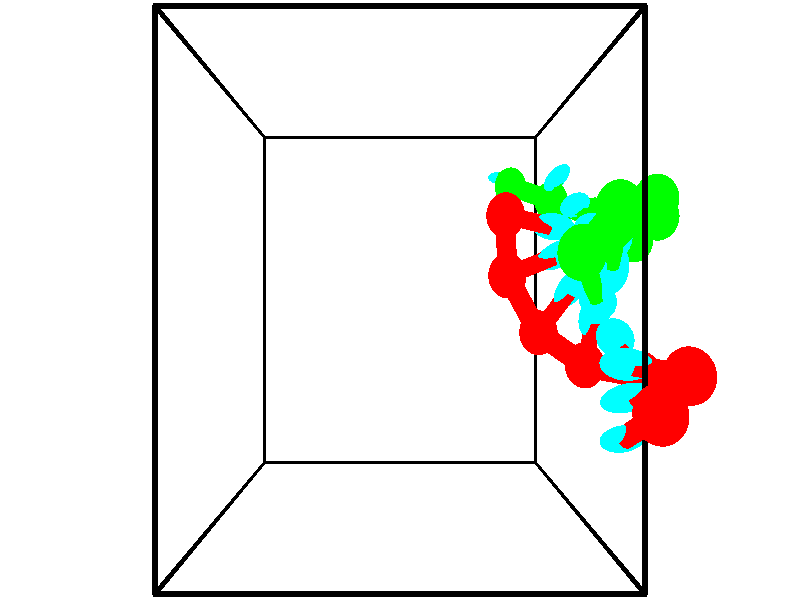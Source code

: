 // switches for output
#declare DRAW_BASES = 1; // possible values are 0, 1; only relevant for DNA ribbons
#declare DRAW_BASES_TYPE = 3; // possible values are 1, 2, 3; only relevant for DNA ribbons
#declare DRAW_FOG = 0; // set to 1 to enable fog

#include "colors.inc"

#include "transforms.inc"
background { rgb <1, 1, 1>}

#default {
   normal{
       ripples 0.25
       frequency 0.20
       turbulence 0.2
       lambda 5
   }
	finish {
		phong 0.1
		phong_size 40.
	}
}

// original window dimensions: 1024x640


// camera settings

camera {
	sky <-0, 1, 0>
	up <-0, 1, 0>
	right 1.6 * <1, 0, 0>
	location <2.5, 2.5, 11.1562>
	look_at <2.5, 2.5, 2.5>
	direction <0, 0, -8.6562>
	angle 67.0682
}


# declare cpy_camera_pos = <2.5, 2.5, 11.1562>;
# if (DRAW_FOG = 1)
fog {
	fog_type 2
	up vnormalize(cpy_camera_pos)
	color rgbt<1,1,1,0.3>
	distance 1e-5
	fog_alt 3e-3
	fog_offset 4
}
# end


// LIGHTS

# declare lum = 6;
global_settings {
	ambient_light rgb lum * <0.05, 0.05, 0.05>
	max_trace_level 15
}# declare cpy_direct_light_amount = 0.25;
light_source
{	1000 * <-1, -1, 1>,
	rgb lum * cpy_direct_light_amount
	parallel
}

light_source
{	1000 * <1, 1, -1>,
	rgb lum * cpy_direct_light_amount
	parallel
}

// strand 0

// nucleotide -1

// particle -1
sphere {
	<4.984267, 1.588753, 5.397088> 0.250000
	pigment { color rgbt <1,0,0,0> }
	no_shadow
}
cylinder {
	<4.903584, 1.409380, 5.048784>,  <4.855174, 1.301756, 4.839802>, 0.100000
	pigment { color rgbt <1,0,0,0> }
	no_shadow
}
cylinder {
	<4.903584, 1.409380, 5.048784>,  <4.984267, 1.588753, 5.397088>, 0.100000
	pigment { color rgbt <1,0,0,0> }
	no_shadow
}

// particle -1
sphere {
	<4.903584, 1.409380, 5.048784> 0.100000
	pigment { color rgbt <1,0,0,0> }
	no_shadow
}
sphere {
	0, 1
	scale<0.080000,0.200000,0.300000>
	matrix <0.163099, 0.861241, -0.481313,
		0.965771, -0.239104, -0.100580,
		-0.201708, -0.448434, -0.870759,
		4.843071, 1.274850, 4.787557>
	pigment { color rgbt <0,1,1,0> }
	no_shadow
}
cylinder {
	<5.437023, 1.857177, 5.030285>,  <4.984267, 1.588753, 5.397088>, 0.130000
	pigment { color rgbt <1,0,0,0> }
	no_shadow
}

// nucleotide -1

// particle -1
sphere {
	<5.437023, 1.857177, 5.030285> 0.250000
	pigment { color rgbt <1,0,0,0> }
	no_shadow
}
cylinder {
	<5.171177, 1.713894, 4.767996>,  <5.011669, 1.627924, 4.610622>, 0.100000
	pigment { color rgbt <1,0,0,0> }
	no_shadow
}
cylinder {
	<5.171177, 1.713894, 4.767996>,  <5.437023, 1.857177, 5.030285>, 0.100000
	pigment { color rgbt <1,0,0,0> }
	no_shadow
}

// particle -1
sphere {
	<5.171177, 1.713894, 4.767996> 0.100000
	pigment { color rgbt <1,0,0,0> }
	no_shadow
}
sphere {
	0, 1
	scale<0.080000,0.200000,0.300000>
	matrix <0.170512, 0.781723, -0.599862,
		0.727468, -0.510487, -0.458468,
		-0.664617, -0.358206, -0.655723,
		4.971792, 1.606431, 4.571279>
	pigment { color rgbt <0,1,1,0> }
	no_shadow
}
cylinder {
	<5.743948, 1.795456, 4.330917>,  <5.437023, 1.857177, 5.030285>, 0.130000
	pigment { color rgbt <1,0,0,0> }
	no_shadow
}

// nucleotide -1

// particle -1
sphere {
	<5.743948, 1.795456, 4.330917> 0.250000
	pigment { color rgbt <1,0,0,0> }
	no_shadow
}
cylinder {
	<5.347992, 1.850981, 4.342562>,  <5.110418, 1.884295, 4.349548>, 0.100000
	pigment { color rgbt <1,0,0,0> }
	no_shadow
}
cylinder {
	<5.347992, 1.850981, 4.342562>,  <5.743948, 1.795456, 4.330917>, 0.100000
	pigment { color rgbt <1,0,0,0> }
	no_shadow
}

// particle -1
sphere {
	<5.347992, 1.850981, 4.342562> 0.100000
	pigment { color rgbt <1,0,0,0> }
	no_shadow
}
sphere {
	0, 1
	scale<0.080000,0.200000,0.300000>
	matrix <0.069835, 0.655675, -0.751806,
		-0.123446, -0.742173, -0.658741,
		-0.989891, 0.138811, 0.029111,
		5.051024, 1.892624, 4.351295>
	pigment { color rgbt <0,1,1,0> }
	no_shadow
}
cylinder {
	<5.486581, 1.721742, 3.664194>,  <5.743948, 1.795456, 4.330917>, 0.130000
	pigment { color rgbt <1,0,0,0> }
	no_shadow
}

// nucleotide -1

// particle -1
sphere {
	<5.486581, 1.721742, 3.664194> 0.250000
	pigment { color rgbt <1,0,0,0> }
	no_shadow
}
cylinder {
	<5.232792, 1.949251, 3.873552>,  <5.080519, 2.085757, 3.999167>, 0.100000
	pigment { color rgbt <1,0,0,0> }
	no_shadow
}
cylinder {
	<5.232792, 1.949251, 3.873552>,  <5.486581, 1.721742, 3.664194>, 0.100000
	pigment { color rgbt <1,0,0,0> }
	no_shadow
}

// particle -1
sphere {
	<5.232792, 1.949251, 3.873552> 0.100000
	pigment { color rgbt <1,0,0,0> }
	no_shadow
}
sphere {
	0, 1
	scale<0.080000,0.200000,0.300000>
	matrix <-0.047352, 0.647271, -0.760788,
		-0.771494, -0.507482, -0.383743,
		-0.634472, 0.568773, 0.523395,
		5.042450, 2.119883, 4.030571>
	pigment { color rgbt <0,1,1,0> }
	no_shadow
}
cylinder {
	<4.913023, 1.788936, 3.263355>,  <5.486581, 1.721742, 3.664194>, 0.130000
	pigment { color rgbt <1,0,0,0> }
	no_shadow
}

// nucleotide -1

// particle -1
sphere {
	<4.913023, 1.788936, 3.263355> 0.250000
	pigment { color rgbt <1,0,0,0> }
	no_shadow
}
cylinder {
	<4.911472, 2.107250, 3.505581>,  <4.910542, 2.298239, 3.650917>, 0.100000
	pigment { color rgbt <1,0,0,0> }
	no_shadow
}
cylinder {
	<4.911472, 2.107250, 3.505581>,  <4.913023, 1.788936, 3.263355>, 0.100000
	pigment { color rgbt <1,0,0,0> }
	no_shadow
}

// particle -1
sphere {
	<4.911472, 2.107250, 3.505581> 0.100000
	pigment { color rgbt <1,0,0,0> }
	no_shadow
}
sphere {
	0, 1
	scale<0.080000,0.200000,0.300000>
	matrix <-0.123062, 0.600587, -0.790032,
		-0.992392, -0.077586, 0.095602,
		-0.003878, 0.795786, 0.605565,
		4.910309, 2.345986, 3.687251>
	pigment { color rgbt <0,1,1,0> }
	no_shadow
}
cylinder {
	<4.348726, 2.136050, 3.087445>,  <4.913023, 1.788936, 3.263355>, 0.130000
	pigment { color rgbt <1,0,0,0> }
	no_shadow
}

// nucleotide -1

// particle -1
sphere {
	<4.348726, 2.136050, 3.087445> 0.250000
	pigment { color rgbt <1,0,0,0> }
	no_shadow
}
cylinder {
	<4.554066, 2.423178, 3.275576>,  <4.677269, 2.595454, 3.388454>, 0.100000
	pigment { color rgbt <1,0,0,0> }
	no_shadow
}
cylinder {
	<4.554066, 2.423178, 3.275576>,  <4.348726, 2.136050, 3.087445>, 0.100000
	pigment { color rgbt <1,0,0,0> }
	no_shadow
}

// particle -1
sphere {
	<4.554066, 2.423178, 3.275576> 0.100000
	pigment { color rgbt <1,0,0,0> }
	no_shadow
}
sphere {
	0, 1
	scale<0.080000,0.200000,0.300000>
	matrix <-0.203900, 0.634378, -0.745647,
		-0.833605, 0.286878, 0.472021,
		0.513349, 0.717820, 0.470326,
		4.708071, 2.638524, 3.416673>
	pigment { color rgbt <0,1,1,0> }
	no_shadow
}
cylinder {
	<3.923242, 2.769691, 3.149230>,  <4.348726, 2.136050, 3.087445>, 0.130000
	pigment { color rgbt <1,0,0,0> }
	no_shadow
}

// nucleotide -1

// particle -1
sphere {
	<3.923242, 2.769691, 3.149230> 0.250000
	pigment { color rgbt <1,0,0,0> }
	no_shadow
}
cylinder {
	<4.299370, 2.898237, 3.193995>,  <4.525046, 2.975365, 3.220854>, 0.100000
	pigment { color rgbt <1,0,0,0> }
	no_shadow
}
cylinder {
	<4.299370, 2.898237, 3.193995>,  <3.923242, 2.769691, 3.149230>, 0.100000
	pigment { color rgbt <1,0,0,0> }
	no_shadow
}

// particle -1
sphere {
	<4.299370, 2.898237, 3.193995> 0.100000
	pigment { color rgbt <1,0,0,0> }
	no_shadow
}
sphere {
	0, 1
	scale<0.080000,0.200000,0.300000>
	matrix <-0.167293, 0.722942, -0.670349,
		-0.296334, 0.611620, 0.733558,
		0.940319, 0.321366, 0.111913,
		4.581466, 2.994647, 3.227568>
	pigment { color rgbt <0,1,1,0> }
	no_shadow
}
cylinder {
	<3.888940, 3.429800, 3.208220>,  <3.923242, 2.769691, 3.149230>, 0.130000
	pigment { color rgbt <1,0,0,0> }
	no_shadow
}

// nucleotide -1

// particle -1
sphere {
	<3.888940, 3.429800, 3.208220> 0.250000
	pigment { color rgbt <1,0,0,0> }
	no_shadow
}
cylinder {
	<4.272514, 3.366819, 3.113859>,  <4.502659, 3.329031, 3.057243>, 0.100000
	pigment { color rgbt <1,0,0,0> }
	no_shadow
}
cylinder {
	<4.272514, 3.366819, 3.113859>,  <3.888940, 3.429800, 3.208220>, 0.100000
	pigment { color rgbt <1,0,0,0> }
	no_shadow
}

// particle -1
sphere {
	<4.272514, 3.366819, 3.113859> 0.100000
	pigment { color rgbt <1,0,0,0> }
	no_shadow
}
sphere {
	0, 1
	scale<0.080000,0.200000,0.300000>
	matrix <-0.010684, 0.811105, -0.584803,
		0.283419, 0.563309, 0.776116,
		0.958937, -0.157452, -0.235901,
		4.560195, 3.319584, 3.043089>
	pigment { color rgbt <0,1,1,0> }
	no_shadow
}
// strand 1

// nucleotide -1

// particle -1
sphere {
	<4.300649, 4.049961, 1.299117> 0.250000
	pigment { color rgbt <0,1,0,0> }
	no_shadow
}
cylinder {
	<4.268204, 4.175026, 0.920559>,  <4.248736, 4.250065, 0.693424>, 0.100000
	pigment { color rgbt <0,1,0,0> }
	no_shadow
}
cylinder {
	<4.268204, 4.175026, 0.920559>,  <4.300649, 4.049961, 1.299117>, 0.100000
	pigment { color rgbt <0,1,0,0> }
	no_shadow
}

// particle -1
sphere {
	<4.268204, 4.175026, 0.920559> 0.100000
	pigment { color rgbt <0,1,0,0> }
	no_shadow
}
sphere {
	0, 1
	scale<0.080000,0.200000,0.300000>
	matrix <-0.001798, 0.949476, 0.313836,
		0.996703, 0.027158, -0.076453,
		-0.081113, 0.312663, -0.946395,
		4.243870, 4.268825, 0.636641>
	pigment { color rgbt <0,1,1,0> }
	no_shadow
}
cylinder {
	<4.859044, 3.794352, 1.721420>,  <4.300649, 4.049961, 1.299117>, 0.130000
	pigment { color rgbt <0,1,0,0> }
	no_shadow
}

// nucleotide -1

// particle -1
sphere {
	<4.859044, 3.794352, 1.721420> 0.250000
	pigment { color rgbt <0,1,0,0> }
	no_shadow
}
cylinder {
	<4.811951, 3.897587, 2.104988>,  <4.783695, 3.959528, 2.335129>, 0.100000
	pigment { color rgbt <0,1,0,0> }
	no_shadow
}
cylinder {
	<4.811951, 3.897587, 2.104988>,  <4.859044, 3.794352, 1.721420>, 0.100000
	pigment { color rgbt <0,1,0,0> }
	no_shadow
}

// particle -1
sphere {
	<4.811951, 3.897587, 2.104988> 0.100000
	pigment { color rgbt <0,1,0,0> }
	no_shadow
}
sphere {
	0, 1
	scale<0.080000,0.200000,0.300000>
	matrix <0.404036, -0.869648, 0.283666,
		0.907135, 0.420836, -0.001890,
		-0.117733, 0.258087, 0.958921,
		4.776631, 3.975013, 2.392664>
	pigment { color rgbt <0,1,1,0> }
	no_shadow
}
cylinder {
	<5.445769, 3.543334, 2.005805>,  <4.859044, 3.794352, 1.721420>, 0.130000
	pigment { color rgbt <0,1,0,0> }
	no_shadow
}

// nucleotide -1

// particle -1
sphere {
	<5.445769, 3.543334, 2.005805> 0.250000
	pigment { color rgbt <0,1,0,0> }
	no_shadow
}
cylinder {
	<5.191208, 3.591564, 2.310555>,  <5.038471, 3.620502, 2.493404>, 0.100000
	pigment { color rgbt <0,1,0,0> }
	no_shadow
}
cylinder {
	<5.191208, 3.591564, 2.310555>,  <5.445769, 3.543334, 2.005805>, 0.100000
	pigment { color rgbt <0,1,0,0> }
	no_shadow
}

// particle -1
sphere {
	<5.191208, 3.591564, 2.310555> 0.100000
	pigment { color rgbt <0,1,0,0> }
	no_shadow
}
sphere {
	0, 1
	scale<0.080000,0.200000,0.300000>
	matrix <0.340956, -0.842005, 0.418061,
		0.691909, 0.525822, 0.494745,
		-0.636404, 0.120574, 0.761874,
		5.000287, 3.627736, 2.539117>
	pigment { color rgbt <0,1,1,0> }
	no_shadow
}
cylinder {
	<5.792933, 3.190973, 2.662591>,  <5.445769, 3.543334, 2.005805>, 0.130000
	pigment { color rgbt <0,1,0,0> }
	no_shadow
}

// nucleotide -1

// particle -1
sphere {
	<5.792933, 3.190973, 2.662591> 0.250000
	pigment { color rgbt <0,1,0,0> }
	no_shadow
}
cylinder {
	<5.420464, 3.255878, 2.793180>,  <5.196981, 3.294822, 2.871534>, 0.100000
	pigment { color rgbt <0,1,0,0> }
	no_shadow
}
cylinder {
	<5.420464, 3.255878, 2.793180>,  <5.792933, 3.190973, 2.662591>, 0.100000
	pigment { color rgbt <0,1,0,0> }
	no_shadow
}

// particle -1
sphere {
	<5.420464, 3.255878, 2.793180> 0.100000
	pigment { color rgbt <0,1,0,0> }
	no_shadow
}
sphere {
	0, 1
	scale<0.080000,0.200000,0.300000>
	matrix <0.197844, -0.527256, 0.826353,
		0.306221, 0.834069, 0.458865,
		-0.931175, 0.162263, 0.326473,
		5.141111, 3.304557, 2.891122>
	pigment { color rgbt <0,1,1,0> }
	no_shadow
}
cylinder {
	<5.844256, 3.391701, 3.339981>,  <5.792933, 3.190973, 2.662591>, 0.130000
	pigment { color rgbt <0,1,0,0> }
	no_shadow
}

// nucleotide -1

// particle -1
sphere {
	<5.844256, 3.391701, 3.339981> 0.250000
	pigment { color rgbt <0,1,0,0> }
	no_shadow
}
cylinder {
	<5.461739, 3.280796, 3.302830>,  <5.232228, 3.214253, 3.280539>, 0.100000
	pigment { color rgbt <0,1,0,0> }
	no_shadow
}
cylinder {
	<5.461739, 3.280796, 3.302830>,  <5.844256, 3.391701, 3.339981>, 0.100000
	pigment { color rgbt <0,1,0,0> }
	no_shadow
}

// particle -1
sphere {
	<5.461739, 3.280796, 3.302830> 0.100000
	pigment { color rgbt <0,1,0,0> }
	no_shadow
}
sphere {
	0, 1
	scale<0.080000,0.200000,0.300000>
	matrix <0.026777, -0.399335, 0.916414,
		-0.291176, 0.873875, 0.389306,
		-0.956295, -0.277263, -0.092877,
		5.174850, 3.197617, 3.274967>
	pigment { color rgbt <0,1,1,0> }
	no_shadow
}
cylinder {
	<5.496580, 3.478794, 4.087606>,  <5.844256, 3.391701, 3.339981>, 0.130000
	pigment { color rgbt <0,1,0,0> }
	no_shadow
}

// nucleotide -1

// particle -1
sphere {
	<5.496580, 3.478794, 4.087606> 0.250000
	pigment { color rgbt <0,1,0,0> }
	no_shadow
}
cylinder {
	<5.264656, 3.227467, 3.880131>,  <5.125502, 3.076670, 3.755646>, 0.100000
	pigment { color rgbt <0,1,0,0> }
	no_shadow
}
cylinder {
	<5.264656, 3.227467, 3.880131>,  <5.496580, 3.478794, 4.087606>, 0.100000
	pigment { color rgbt <0,1,0,0> }
	no_shadow
}

// particle -1
sphere {
	<5.264656, 3.227467, 3.880131> 0.100000
	pigment { color rgbt <0,1,0,0> }
	no_shadow
}
sphere {
	0, 1
	scale<0.080000,0.200000,0.300000>
	matrix <-0.139098, -0.550936, 0.822874,
		-0.802791, 0.549258, 0.232040,
		-0.579809, -0.628319, -0.518688,
		5.090714, 3.038971, 3.724524>
	pigment { color rgbt <0,1,1,0> }
	no_shadow
}
cylinder {
	<4.898572, 3.347848, 4.549675>,  <5.496580, 3.478794, 4.087606>, 0.130000
	pigment { color rgbt <0,1,0,0> }
	no_shadow
}

// nucleotide -1

// particle -1
sphere {
	<4.898572, 3.347848, 4.549675> 0.250000
	pigment { color rgbt <0,1,0,0> }
	no_shadow
}
cylinder {
	<4.932114, 3.030090, 4.309040>,  <4.952239, 2.839436, 4.164659>, 0.100000
	pigment { color rgbt <0,1,0,0> }
	no_shadow
}
cylinder {
	<4.932114, 3.030090, 4.309040>,  <4.898572, 3.347848, 4.549675>, 0.100000
	pigment { color rgbt <0,1,0,0> }
	no_shadow
}

// particle -1
sphere {
	<4.932114, 3.030090, 4.309040> 0.100000
	pigment { color rgbt <0,1,0,0> }
	no_shadow
}
sphere {
	0, 1
	scale<0.080000,0.200000,0.300000>
	matrix <-0.119957, -0.607371, 0.785310,
		-0.989232, 0.006314, -0.146224,
		0.083854, -0.794394, -0.601588,
		4.957270, 2.791772, 4.128564>
	pigment { color rgbt <0,1,1,0> }
	no_shadow
}
cylinder {
	<4.413377, 2.915606, 4.811559>,  <4.898572, 3.347848, 4.549675>, 0.130000
	pigment { color rgbt <0,1,0,0> }
	no_shadow
}

// nucleotide -1

// particle -1
sphere {
	<4.413377, 2.915606, 4.811559> 0.250000
	pigment { color rgbt <0,1,0,0> }
	no_shadow
}
cylinder {
	<4.594055, 2.678082, 4.545218>,  <4.702462, 2.535567, 4.385413>, 0.100000
	pigment { color rgbt <0,1,0,0> }
	no_shadow
}
cylinder {
	<4.594055, 2.678082, 4.545218>,  <4.413377, 2.915606, 4.811559>, 0.100000
	pigment { color rgbt <0,1,0,0> }
	no_shadow
}

// particle -1
sphere {
	<4.594055, 2.678082, 4.545218> 0.100000
	pigment { color rgbt <0,1,0,0> }
	no_shadow
}
sphere {
	0, 1
	scale<0.080000,0.200000,0.300000>
	matrix <-0.143916, -0.785050, 0.602482,
		-0.880489, -0.176310, -0.440061,
		0.451694, -0.593811, -0.665855,
		4.729563, 2.499938, 4.345461>
	pigment { color rgbt <0,1,1,0> }
	no_shadow
}
// box output
cylinder {
	<0.000000, 0.000000, 0.000000>,  <5.000000, 0.000000, 0.000000>, 0.025000
	pigment { color rgbt <0,0,0,0> }
	no_shadow
}
cylinder {
	<0.000000, 0.000000, 0.000000>,  <0.000000, 5.000000, 0.000000>, 0.025000
	pigment { color rgbt <0,0,0,0> }
	no_shadow
}
cylinder {
	<0.000000, 0.000000, 0.000000>,  <0.000000, 0.000000, 5.000000>, 0.025000
	pigment { color rgbt <0,0,0,0> }
	no_shadow
}
cylinder {
	<5.000000, 5.000000, 5.000000>,  <0.000000, 5.000000, 5.000000>, 0.025000
	pigment { color rgbt <0,0,0,0> }
	no_shadow
}
cylinder {
	<5.000000, 5.000000, 5.000000>,  <5.000000, 0.000000, 5.000000>, 0.025000
	pigment { color rgbt <0,0,0,0> }
	no_shadow
}
cylinder {
	<5.000000, 5.000000, 5.000000>,  <5.000000, 5.000000, 0.000000>, 0.025000
	pigment { color rgbt <0,0,0,0> }
	no_shadow
}
cylinder {
	<0.000000, 0.000000, 5.000000>,  <0.000000, 5.000000, 5.000000>, 0.025000
	pigment { color rgbt <0,0,0,0> }
	no_shadow
}
cylinder {
	<0.000000, 0.000000, 5.000000>,  <5.000000, 0.000000, 5.000000>, 0.025000
	pigment { color rgbt <0,0,0,0> }
	no_shadow
}
cylinder {
	<5.000000, 5.000000, 0.000000>,  <0.000000, 5.000000, 0.000000>, 0.025000
	pigment { color rgbt <0,0,0,0> }
	no_shadow
}
cylinder {
	<5.000000, 5.000000, 0.000000>,  <5.000000, 0.000000, 0.000000>, 0.025000
	pigment { color rgbt <0,0,0,0> }
	no_shadow
}
cylinder {
	<5.000000, 0.000000, 5.000000>,  <5.000000, 0.000000, 0.000000>, 0.025000
	pigment { color rgbt <0,0,0,0> }
	no_shadow
}
cylinder {
	<0.000000, 5.000000, 0.000000>,  <0.000000, 5.000000, 5.000000>, 0.025000
	pigment { color rgbt <0,0,0,0> }
	no_shadow
}
// end of box output
